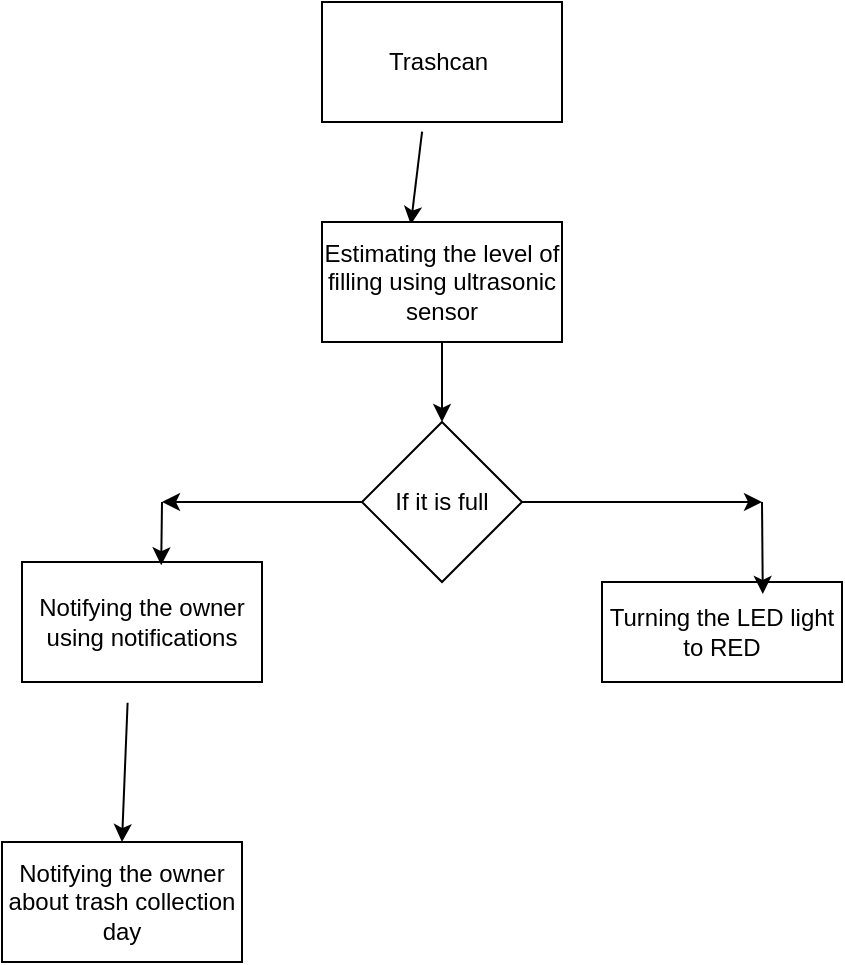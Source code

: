 <mxfile version="21.3.2" type="github">
  <diagram name="Page-1" id="5SkPmHJrC4bIIunB3XqK">
    <mxGraphModel dx="1050" dy="566" grid="1" gridSize="10" guides="1" tooltips="1" connect="1" arrows="1" fold="1" page="1" pageScale="1" pageWidth="850" pageHeight="1100" math="0" shadow="0">
      <root>
        <mxCell id="0" />
        <mxCell id="1" parent="0" />
        <mxCell id="o1tP8_IJjUGLBjfXjltB-2" value="Trashcan&amp;nbsp;" style="rounded=0;whiteSpace=wrap;html=1;" vertex="1" parent="1">
          <mxGeometry x="360" y="30" width="120" height="60" as="geometry" />
        </mxCell>
        <mxCell id="o1tP8_IJjUGLBjfXjltB-5" value="" style="endArrow=classic;html=1;rounded=0;entryX=0.37;entryY=0.02;entryDx=0;entryDy=0;entryPerimeter=0;exitX=0.417;exitY=1.08;exitDx=0;exitDy=0;exitPerimeter=0;" edge="1" parent="1" source="o1tP8_IJjUGLBjfXjltB-2" target="o1tP8_IJjUGLBjfXjltB-6">
          <mxGeometry width="50" height="50" relative="1" as="geometry">
            <mxPoint x="400" y="100" as="sourcePoint" />
            <mxPoint x="430" y="100" as="targetPoint" />
          </mxGeometry>
        </mxCell>
        <mxCell id="o1tP8_IJjUGLBjfXjltB-6" value="Estimating the level of filling using ultrasonic sensor" style="rounded=0;whiteSpace=wrap;html=1;" vertex="1" parent="1">
          <mxGeometry x="360" y="140" width="120" height="60" as="geometry" />
        </mxCell>
        <mxCell id="o1tP8_IJjUGLBjfXjltB-10" value="Notifying the owner using notifications" style="rounded=0;whiteSpace=wrap;html=1;" vertex="1" parent="1">
          <mxGeometry x="210" y="310" width="120" height="60" as="geometry" />
        </mxCell>
        <mxCell id="o1tP8_IJjUGLBjfXjltB-13" value="Turning the LED light to RED" style="rounded=0;whiteSpace=wrap;html=1;" vertex="1" parent="1">
          <mxGeometry x="500" y="320" width="120" height="50" as="geometry" />
        </mxCell>
        <mxCell id="o1tP8_IJjUGLBjfXjltB-16" value="" style="endArrow=classic;html=1;rounded=0;exitX=0.44;exitY=1.173;exitDx=0;exitDy=0;exitPerimeter=0;" edge="1" parent="1" source="o1tP8_IJjUGLBjfXjltB-10">
          <mxGeometry width="50" height="50" relative="1" as="geometry">
            <mxPoint x="400" y="330" as="sourcePoint" />
            <mxPoint x="260" y="450" as="targetPoint" />
          </mxGeometry>
        </mxCell>
        <mxCell id="o1tP8_IJjUGLBjfXjltB-18" value="Notifying the owner about trash collection day" style="rounded=0;whiteSpace=wrap;html=1;" vertex="1" parent="1">
          <mxGeometry x="200" y="450" width="120" height="60" as="geometry" />
        </mxCell>
        <mxCell id="o1tP8_IJjUGLBjfXjltB-19" value="" style="endArrow=classic;html=1;rounded=0;exitX=0.5;exitY=1;exitDx=0;exitDy=0;" edge="1" parent="1" source="o1tP8_IJjUGLBjfXjltB-6" target="o1tP8_IJjUGLBjfXjltB-20">
          <mxGeometry width="50" height="50" relative="1" as="geometry">
            <mxPoint x="400" y="240" as="sourcePoint" />
            <mxPoint x="420" y="250" as="targetPoint" />
          </mxGeometry>
        </mxCell>
        <mxCell id="o1tP8_IJjUGLBjfXjltB-20" value="If it is full" style="rhombus;whiteSpace=wrap;html=1;" vertex="1" parent="1">
          <mxGeometry x="380" y="240" width="80" height="80" as="geometry" />
        </mxCell>
        <mxCell id="o1tP8_IJjUGLBjfXjltB-21" value="" style="endArrow=classic;html=1;rounded=0;" edge="1" parent="1">
          <mxGeometry width="50" height="50" relative="1" as="geometry">
            <mxPoint x="460" y="280" as="sourcePoint" />
            <mxPoint x="580" y="280" as="targetPoint" />
          </mxGeometry>
        </mxCell>
        <mxCell id="o1tP8_IJjUGLBjfXjltB-22" value="" style="endArrow=classic;html=1;rounded=0;entryX=0.67;entryY=0.12;entryDx=0;entryDy=0;entryPerimeter=0;" edge="1" parent="1" target="o1tP8_IJjUGLBjfXjltB-13">
          <mxGeometry width="50" height="50" relative="1" as="geometry">
            <mxPoint x="580" y="280" as="sourcePoint" />
            <mxPoint x="450" y="280" as="targetPoint" />
          </mxGeometry>
        </mxCell>
        <mxCell id="o1tP8_IJjUGLBjfXjltB-23" value="" style="endArrow=classic;html=1;rounded=0;exitX=0;exitY=0.5;exitDx=0;exitDy=0;" edge="1" parent="1" source="o1tP8_IJjUGLBjfXjltB-20">
          <mxGeometry width="50" height="50" relative="1" as="geometry">
            <mxPoint x="400" y="330" as="sourcePoint" />
            <mxPoint x="280" y="280" as="targetPoint" />
          </mxGeometry>
        </mxCell>
        <mxCell id="o1tP8_IJjUGLBjfXjltB-24" value="" style="endArrow=classic;html=1;rounded=0;entryX=0.58;entryY=0.027;entryDx=0;entryDy=0;entryPerimeter=0;" edge="1" parent="1" target="o1tP8_IJjUGLBjfXjltB-10">
          <mxGeometry width="50" height="50" relative="1" as="geometry">
            <mxPoint x="280" y="280" as="sourcePoint" />
            <mxPoint x="450" y="280" as="targetPoint" />
          </mxGeometry>
        </mxCell>
      </root>
    </mxGraphModel>
  </diagram>
</mxfile>
